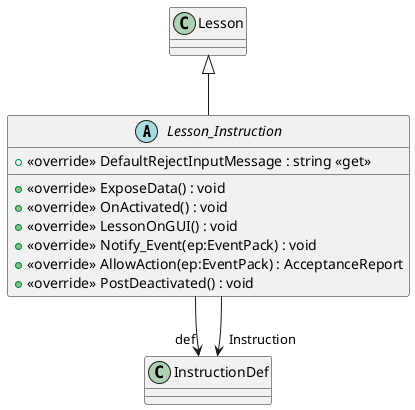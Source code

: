 @startuml
abstract class Lesson_Instruction {
    + <<override>> DefaultRejectInputMessage : string <<get>>
    + <<override>> ExposeData() : void
    + <<override>> OnActivated() : void
    + <<override>> LessonOnGUI() : void
    + <<override>> Notify_Event(ep:EventPack) : void
    + <<override>> AllowAction(ep:EventPack) : AcceptanceReport
    + <<override>> PostDeactivated() : void
}
Lesson <|-- Lesson_Instruction
Lesson_Instruction --> "def" InstructionDef
Lesson_Instruction --> "Instruction" InstructionDef
@enduml
